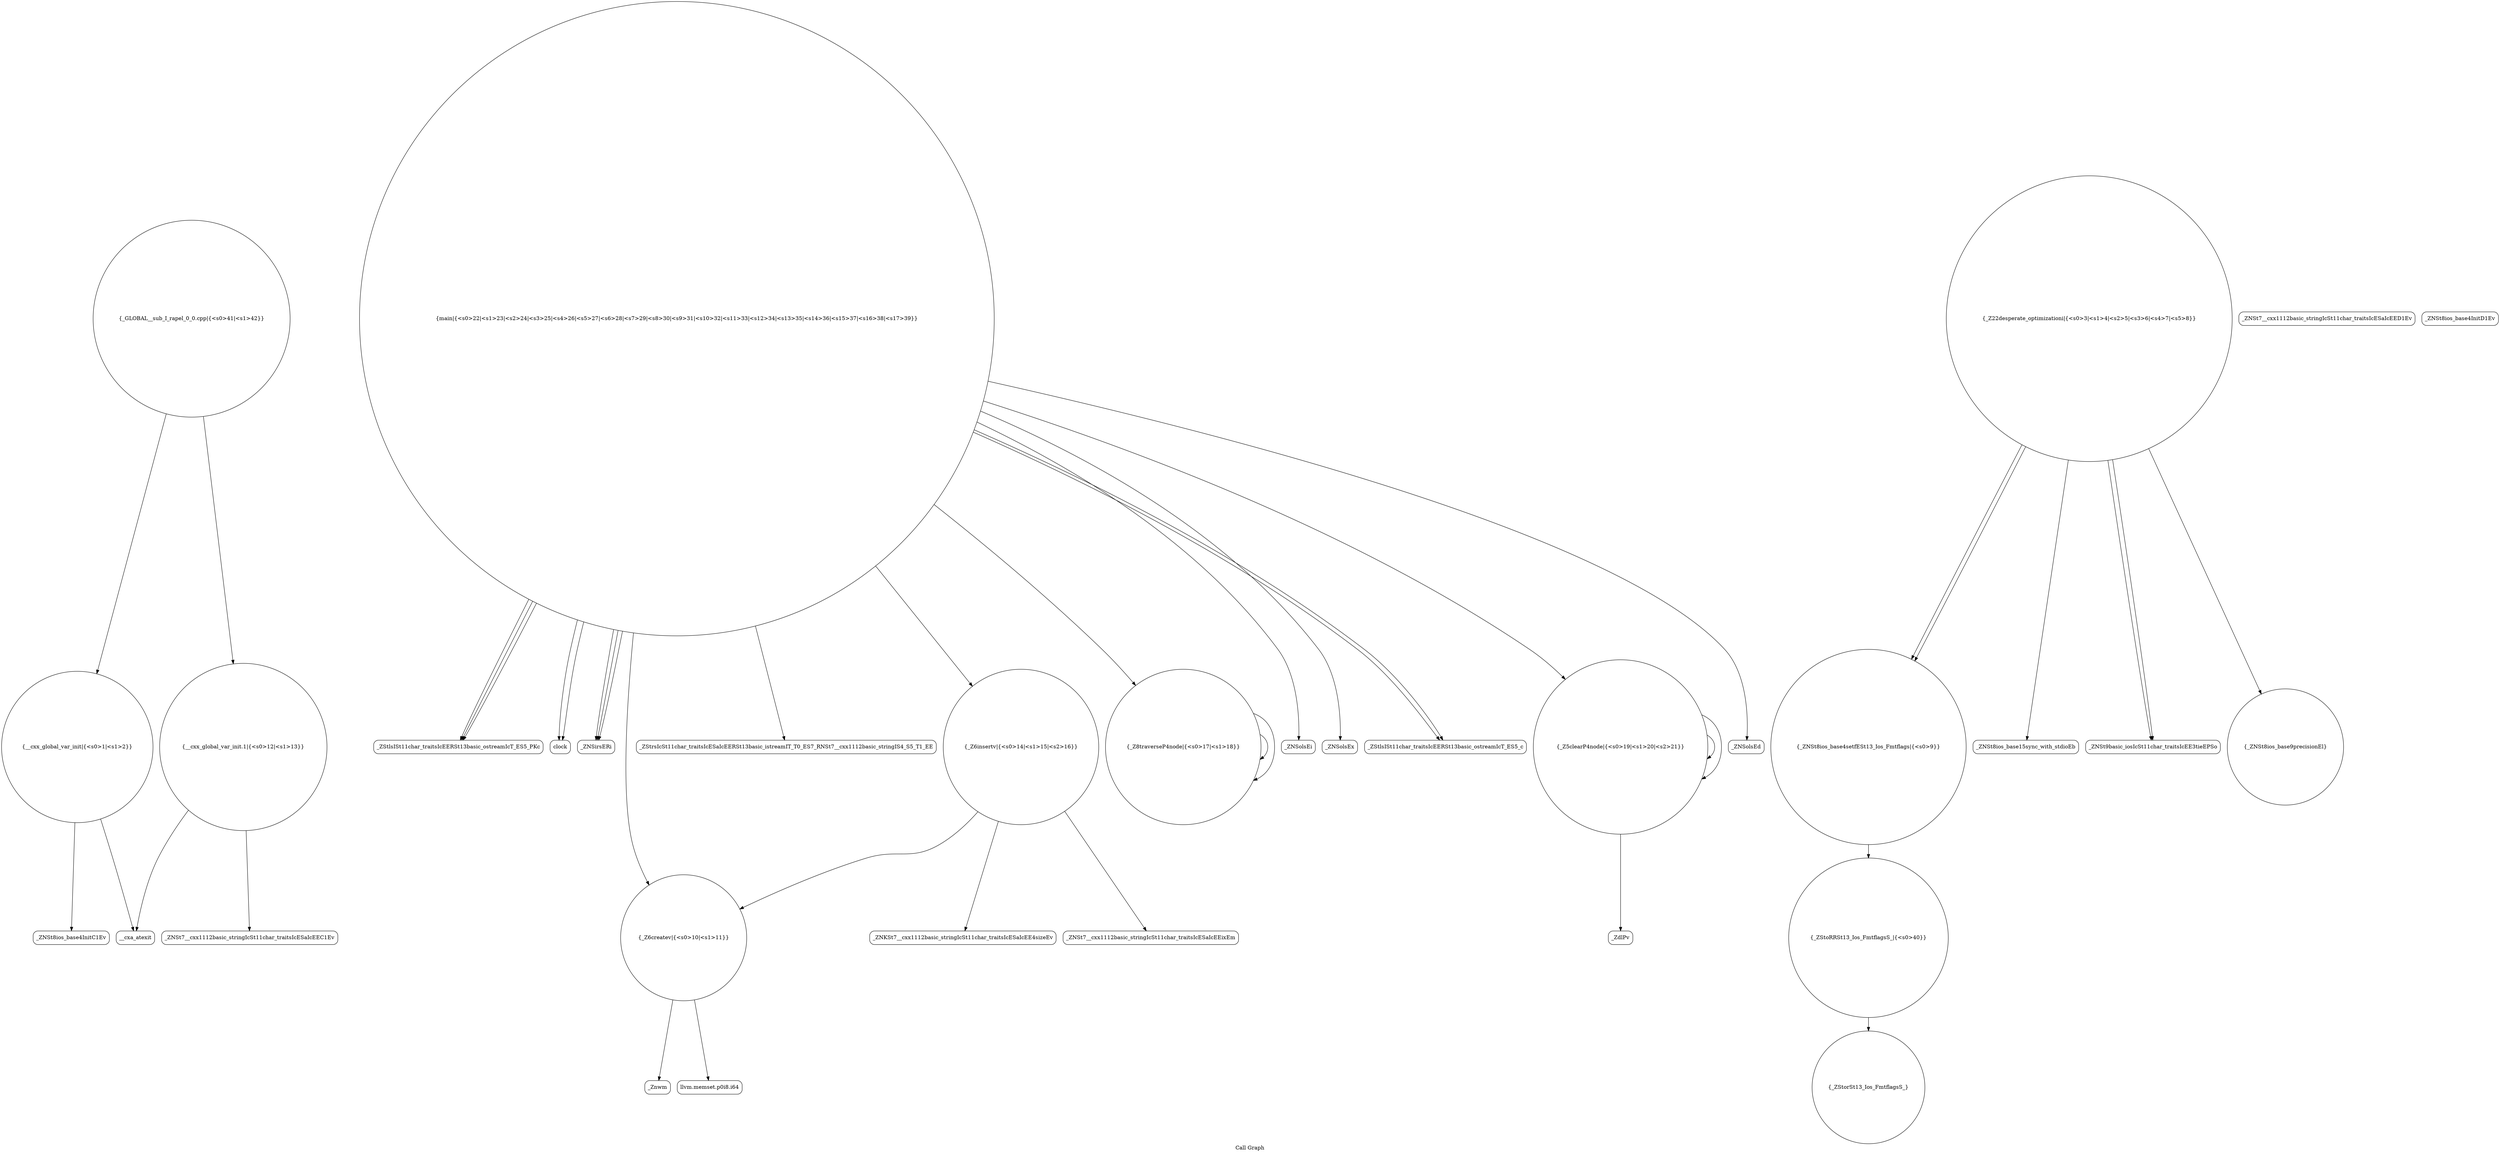 digraph "Call Graph" {
	label="Call Graph";

	Node0x563630bbb160 [shape=record,shape=circle,label="{__cxx_global_var_init|{<s0>1|<s1>2}}"];
	Node0x563630bbb160:s0 -> Node0x563630bbb5f0[color=black];
	Node0x563630bbb160:s1 -> Node0x563630bbb6f0[color=black];
	Node0x563630bbc270 [shape=record,shape=Mrecord,label="{_ZStlsISt11char_traitsIcEERSt13basic_ostreamIcT_ES5_PKc}"];
	Node0x563630bbb8f0 [shape=record,shape=circle,label="{_ZNSt8ios_base4setfESt13_Ios_Fmtflags|{<s0>9}}"];
	Node0x563630bbb8f0:s0 -> Node0x563630bbc470[color=black];
	Node0x563630bbbc70 [shape=record,shape=Mrecord,label="{_ZNSt7__cxx1112basic_stringIcSt11char_traitsIcESaIcEED1Ev}"];
	Node0x563630bbbff0 [shape=record,shape=circle,label="{main|{<s0>22|<s1>23|<s2>24|<s3>25|<s4>26|<s5>27|<s6>28|<s7>29|<s8>30|<s9>31|<s10>32|<s11>33|<s12>34|<s13>35|<s14>36|<s15>37|<s16>38|<s17>39}}"];
	Node0x563630bbbff0:s0 -> Node0x563630bbc070[color=black];
	Node0x563630bbbff0:s1 -> Node0x563630bbc0f0[color=black];
	Node0x563630bbbff0:s2 -> Node0x563630bbb9f0[color=black];
	Node0x563630bbbff0:s3 -> Node0x563630bbc0f0[color=black];
	Node0x563630bbbff0:s4 -> Node0x563630bbc0f0[color=black];
	Node0x563630bbbff0:s5 -> Node0x563630bbc170[color=black];
	Node0x563630bbbff0:s6 -> Node0x563630bbbcf0[color=black];
	Node0x563630bbbff0:s7 -> Node0x563630bbbe70[color=black];
	Node0x563630bbbff0:s8 -> Node0x563630bbc270[color=black];
	Node0x563630bbbff0:s9 -> Node0x563630bbc2f0[color=black];
	Node0x563630bbbff0:s10 -> Node0x563630bbc270[color=black];
	Node0x563630bbbff0:s11 -> Node0x563630bbc370[color=black];
	Node0x563630bbbff0:s12 -> Node0x563630bbc1f0[color=black];
	Node0x563630bbbff0:s13 -> Node0x563630bbbef0[color=black];
	Node0x563630bbbff0:s14 -> Node0x563630bbc270[color=black];
	Node0x563630bbbff0:s15 -> Node0x563630bbc070[color=black];
	Node0x563630bbbff0:s16 -> Node0x563630bbc3f0[color=black];
	Node0x563630bbbff0:s17 -> Node0x563630bbc1f0[color=black];
	Node0x563630bbb670 [shape=record,shape=Mrecord,label="{_ZNSt8ios_base4InitD1Ev}"];
	Node0x563630bbc370 [shape=record,shape=Mrecord,label="{_ZNSolsEx}"];
	Node0x563630bbb9f0 [shape=record,shape=circle,label="{_Z6createv|{<s0>10|<s1>11}}"];
	Node0x563630bbb9f0:s0 -> Node0x563630bbba70[color=black];
	Node0x563630bbb9f0:s1 -> Node0x563630bbbaf0[color=black];
	Node0x563630bbbd70 [shape=record,shape=Mrecord,label="{_ZNKSt7__cxx1112basic_stringIcSt11char_traitsIcESaIcEE4sizeEv}"];
	Node0x563630bbc0f0 [shape=record,shape=Mrecord,label="{_ZNSirsERi}"];
	Node0x563630bbb770 [shape=record,shape=circle,label="{_Z22desperate_optimizationi|{<s0>3|<s1>4|<s2>5|<s3>6|<s4>7|<s5>8}}"];
	Node0x563630bbb770:s0 -> Node0x563630bbb7f0[color=black];
	Node0x563630bbb770:s1 -> Node0x563630bbb870[color=black];
	Node0x563630bbb770:s2 -> Node0x563630bbb870[color=black];
	Node0x563630bbb770:s3 -> Node0x563630bbb8f0[color=black];
	Node0x563630bbb770:s4 -> Node0x563630bbb8f0[color=black];
	Node0x563630bbb770:s5 -> Node0x563630bbb970[color=black];
	Node0x563630bbc470 [shape=record,shape=circle,label="{_ZStoRRSt13_Ios_FmtflagsS_|{<s0>40}}"];
	Node0x563630bbc470:s0 -> Node0x563630bbc4f0[color=black];
	Node0x563630bbbaf0 [shape=record,shape=Mrecord,label="{llvm.memset.p0i8.i64}"];
	Node0x563630bbbe70 [shape=record,shape=circle,label="{_Z8traverseP4node|{<s0>17|<s1>18}}"];
	Node0x563630bbbe70:s0 -> Node0x563630bbbe70[color=black];
	Node0x563630bbbe70:s1 -> Node0x563630bbbe70[color=black];
	Node0x563630bbc1f0 [shape=record,shape=Mrecord,label="{_ZStlsISt11char_traitsIcEERSt13basic_ostreamIcT_ES5_c}"];
	Node0x563630bbb870 [shape=record,shape=Mrecord,label="{_ZNSt9basic_iosIcSt11char_traitsIcEE3tieEPSo}"];
	Node0x563630bbc570 [shape=record,shape=circle,label="{_GLOBAL__sub_I_rapel_0_0.cpp|{<s0>41|<s1>42}}"];
	Node0x563630bbc570:s0 -> Node0x563630bbb160[color=black];
	Node0x563630bbc570:s1 -> Node0x563630bbbb70[color=black];
	Node0x563630bbbbf0 [shape=record,shape=Mrecord,label="{_ZNSt7__cxx1112basic_stringIcSt11char_traitsIcESaIcEEC1Ev}"];
	Node0x563630bbbf70 [shape=record,shape=Mrecord,label="{_ZdlPv}"];
	Node0x563630bbb5f0 [shape=record,shape=Mrecord,label="{_ZNSt8ios_base4InitC1Ev}"];
	Node0x563630bbc2f0 [shape=record,shape=Mrecord,label="{_ZNSolsEi}"];
	Node0x563630bbb970 [shape=record,shape=circle,label="{_ZNSt8ios_base9precisionEl}"];
	Node0x563630bbbcf0 [shape=record,shape=circle,label="{_Z6insertv|{<s0>14|<s1>15|<s2>16}}"];
	Node0x563630bbbcf0:s0 -> Node0x563630bbbd70[color=black];
	Node0x563630bbbcf0:s1 -> Node0x563630bbbdf0[color=black];
	Node0x563630bbbcf0:s2 -> Node0x563630bbb9f0[color=black];
	Node0x563630bbc070 [shape=record,shape=Mrecord,label="{clock}"];
	Node0x563630bbb6f0 [shape=record,shape=Mrecord,label="{__cxa_atexit}"];
	Node0x563630bbc3f0 [shape=record,shape=Mrecord,label="{_ZNSolsEd}"];
	Node0x563630bbba70 [shape=record,shape=Mrecord,label="{_Znwm}"];
	Node0x563630bbbdf0 [shape=record,shape=Mrecord,label="{_ZNSt7__cxx1112basic_stringIcSt11char_traitsIcESaIcEEixEm}"];
	Node0x563630bbc170 [shape=record,shape=Mrecord,label="{_ZStrsIcSt11char_traitsIcESaIcEERSt13basic_istreamIT_T0_ES7_RNSt7__cxx1112basic_stringIS4_S5_T1_EE}"];
	Node0x563630bbb7f0 [shape=record,shape=Mrecord,label="{_ZNSt8ios_base15sync_with_stdioEb}"];
	Node0x563630bbc4f0 [shape=record,shape=circle,label="{_ZStorSt13_Ios_FmtflagsS_}"];
	Node0x563630bbbb70 [shape=record,shape=circle,label="{__cxx_global_var_init.1|{<s0>12|<s1>13}}"];
	Node0x563630bbbb70:s0 -> Node0x563630bbbbf0[color=black];
	Node0x563630bbbb70:s1 -> Node0x563630bbb6f0[color=black];
	Node0x563630bbbef0 [shape=record,shape=circle,label="{_Z5clearP4node|{<s0>19|<s1>20|<s2>21}}"];
	Node0x563630bbbef0:s0 -> Node0x563630bbbef0[color=black];
	Node0x563630bbbef0:s1 -> Node0x563630bbbef0[color=black];
	Node0x563630bbbef0:s2 -> Node0x563630bbbf70[color=black];
}
